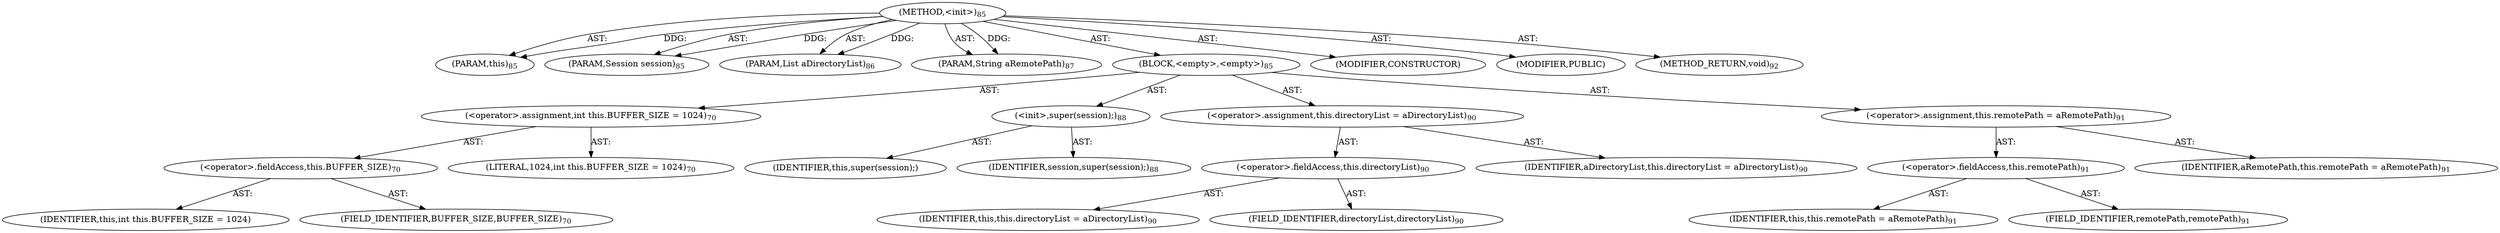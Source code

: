digraph "&lt;init&gt;" {  
"111669149697" [label = <(METHOD,&lt;init&gt;)<SUB>85</SUB>> ]
"115964116999" [label = <(PARAM,this)<SUB>85</SUB>> ]
"115964117001" [label = <(PARAM,Session session)<SUB>85</SUB>> ]
"115964117004" [label = <(PARAM,List aDirectoryList)<SUB>86</SUB>> ]
"115964117005" [label = <(PARAM,String aRemotePath)<SUB>87</SUB>> ]
"25769803777" [label = <(BLOCK,&lt;empty&gt;,&lt;empty&gt;)<SUB>85</SUB>> ]
"30064771080" [label = <(&lt;operator&gt;.assignment,int this.BUFFER_SIZE = 1024)<SUB>70</SUB>> ]
"30064771081" [label = <(&lt;operator&gt;.fieldAccess,this.BUFFER_SIZE)<SUB>70</SUB>> ]
"68719476766" [label = <(IDENTIFIER,this,int this.BUFFER_SIZE = 1024)> ]
"55834574851" [label = <(FIELD_IDENTIFIER,BUFFER_SIZE,BUFFER_SIZE)<SUB>70</SUB>> ]
"90194313217" [label = <(LITERAL,1024,int this.BUFFER_SIZE = 1024)<SUB>70</SUB>> ]
"30064771073" [label = <(&lt;init&gt;,super(session);)<SUB>88</SUB>> ]
"68719476758" [label = <(IDENTIFIER,this,super(session);)> ]
"68719476762" [label = <(IDENTIFIER,session,super(session);)<SUB>88</SUB>> ]
"30064771082" [label = <(&lt;operator&gt;.assignment,this.directoryList = aDirectoryList)<SUB>90</SUB>> ]
"30064771083" [label = <(&lt;operator&gt;.fieldAccess,this.directoryList)<SUB>90</SUB>> ]
"68719476759" [label = <(IDENTIFIER,this,this.directoryList = aDirectoryList)<SUB>90</SUB>> ]
"55834574852" [label = <(FIELD_IDENTIFIER,directoryList,directoryList)<SUB>90</SUB>> ]
"68719476767" [label = <(IDENTIFIER,aDirectoryList,this.directoryList = aDirectoryList)<SUB>90</SUB>> ]
"30064771084" [label = <(&lt;operator&gt;.assignment,this.remotePath = aRemotePath)<SUB>91</SUB>> ]
"30064771085" [label = <(&lt;operator&gt;.fieldAccess,this.remotePath)<SUB>91</SUB>> ]
"68719476760" [label = <(IDENTIFIER,this,this.remotePath = aRemotePath)<SUB>91</SUB>> ]
"55834574853" [label = <(FIELD_IDENTIFIER,remotePath,remotePath)<SUB>91</SUB>> ]
"68719476768" [label = <(IDENTIFIER,aRemotePath,this.remotePath = aRemotePath)<SUB>91</SUB>> ]
"133143986182" [label = <(MODIFIER,CONSTRUCTOR)> ]
"133143986183" [label = <(MODIFIER,PUBLIC)> ]
"128849018881" [label = <(METHOD_RETURN,void)<SUB>92</SUB>> ]
  "111669149697" -> "115964116999"  [ label = "AST: "] 
  "111669149697" -> "115964117001"  [ label = "AST: "] 
  "111669149697" -> "115964117004"  [ label = "AST: "] 
  "111669149697" -> "115964117005"  [ label = "AST: "] 
  "111669149697" -> "25769803777"  [ label = "AST: "] 
  "111669149697" -> "133143986182"  [ label = "AST: "] 
  "111669149697" -> "133143986183"  [ label = "AST: "] 
  "111669149697" -> "128849018881"  [ label = "AST: "] 
  "25769803777" -> "30064771080"  [ label = "AST: "] 
  "25769803777" -> "30064771073"  [ label = "AST: "] 
  "25769803777" -> "30064771082"  [ label = "AST: "] 
  "25769803777" -> "30064771084"  [ label = "AST: "] 
  "30064771080" -> "30064771081"  [ label = "AST: "] 
  "30064771080" -> "90194313217"  [ label = "AST: "] 
  "30064771081" -> "68719476766"  [ label = "AST: "] 
  "30064771081" -> "55834574851"  [ label = "AST: "] 
  "30064771073" -> "68719476758"  [ label = "AST: "] 
  "30064771073" -> "68719476762"  [ label = "AST: "] 
  "30064771082" -> "30064771083"  [ label = "AST: "] 
  "30064771082" -> "68719476767"  [ label = "AST: "] 
  "30064771083" -> "68719476759"  [ label = "AST: "] 
  "30064771083" -> "55834574852"  [ label = "AST: "] 
  "30064771084" -> "30064771085"  [ label = "AST: "] 
  "30064771084" -> "68719476768"  [ label = "AST: "] 
  "30064771085" -> "68719476760"  [ label = "AST: "] 
  "30064771085" -> "55834574853"  [ label = "AST: "] 
  "111669149697" -> "115964116999"  [ label = "DDG: "] 
  "111669149697" -> "115964117001"  [ label = "DDG: "] 
  "111669149697" -> "115964117004"  [ label = "DDG: "] 
  "111669149697" -> "115964117005"  [ label = "DDG: "] 
}
